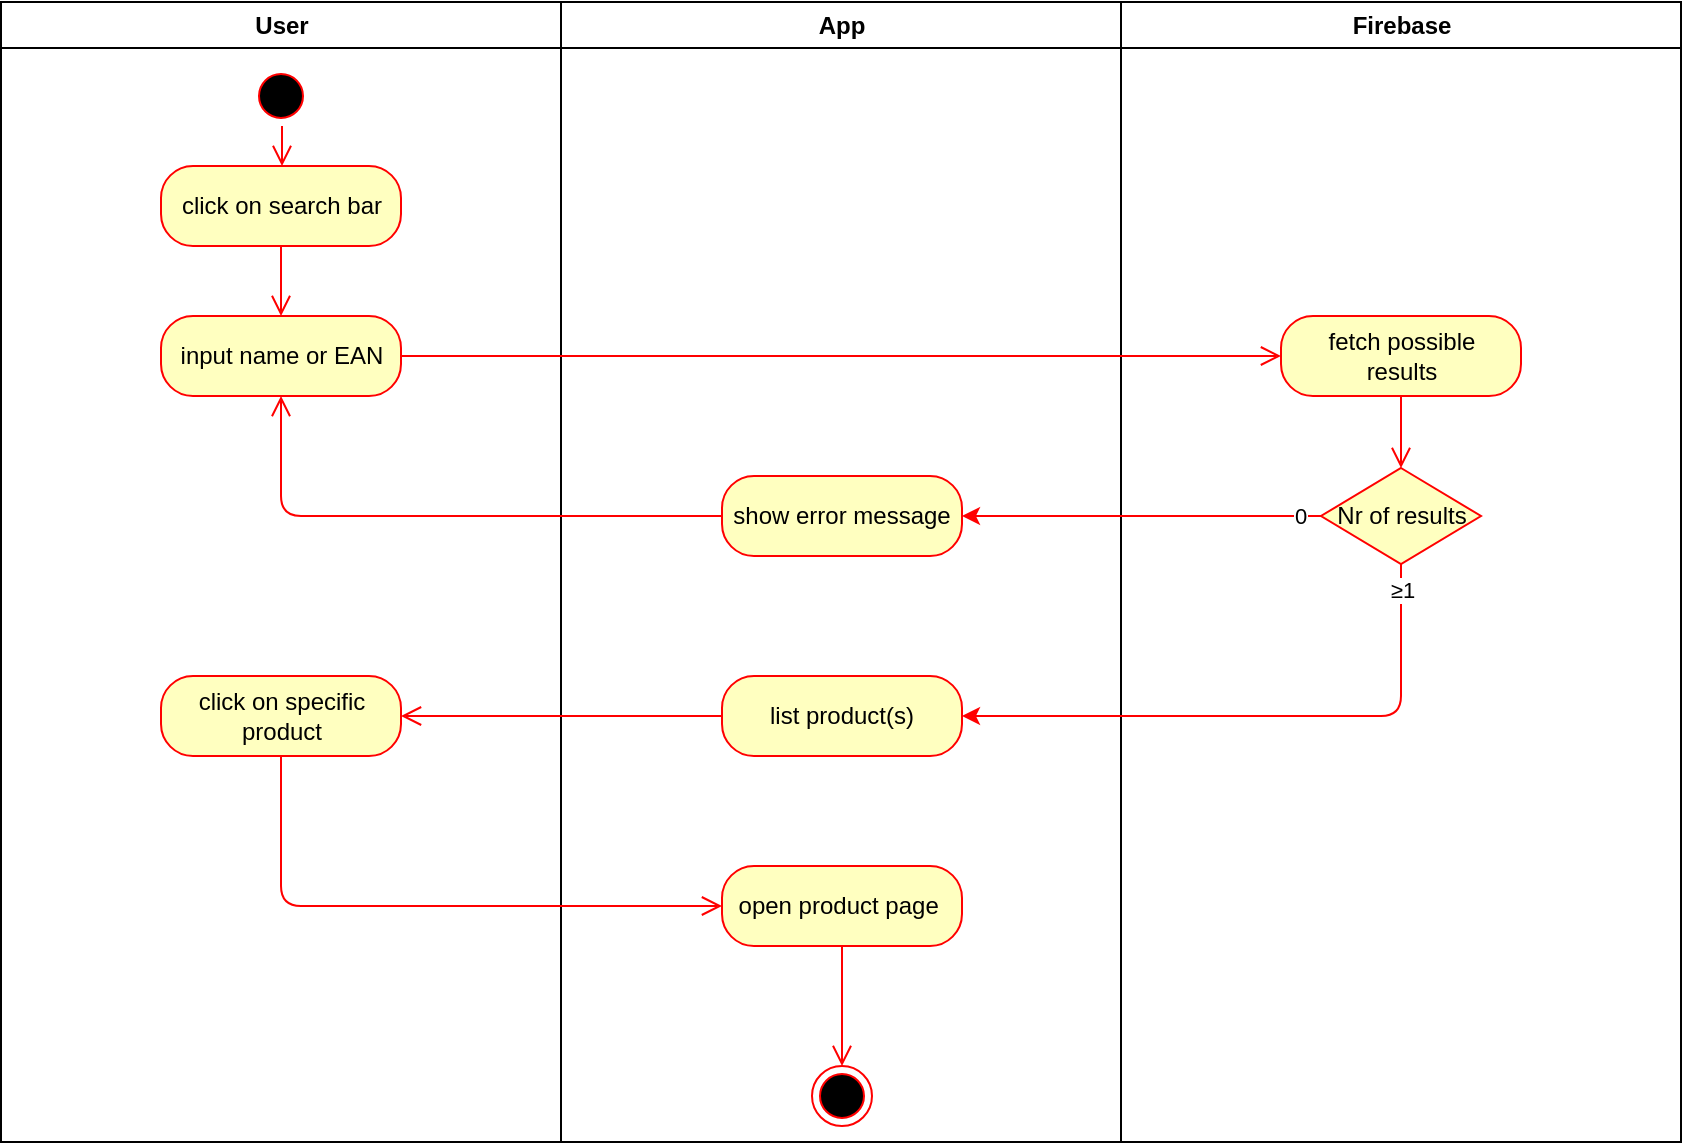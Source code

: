 <mxfile>
    <diagram name="Page-1" id="e7e014a7-5840-1c2e-5031-d8a46d1fe8dd">
        <mxGraphModel dx="1655" dy="1064" grid="1" gridSize="10" guides="1" tooltips="1" connect="1" arrows="1" fold="1" page="1" pageScale="1" pageWidth="1169" pageHeight="826" background="none" math="0" shadow="0">
            <root>
                <mxCell id="0"/>
                <mxCell id="1" parent="0"/>
                <mxCell id="2" value="User" style="swimlane;whiteSpace=wrap;movable=0;" parent="1" vertex="1">
                    <mxGeometry x="164.5" y="128" width="280" height="570" as="geometry"/>
                </mxCell>
                <mxCell id="5" value="" style="ellipse;shape=startState;fillColor=#000000;strokeColor=#ff0000;" parent="2" vertex="1">
                    <mxGeometry x="125" y="32" width="30" height="30" as="geometry"/>
                </mxCell>
                <mxCell id="6" value="" style="edgeStyle=elbowEdgeStyle;elbow=horizontal;verticalAlign=bottom;endArrow=open;endSize=8;endFill=1;rounded=1;strokeColor=#FF0000;" parent="2" source="5" edge="1">
                    <mxGeometry x="100" y="40" as="geometry">
                        <mxPoint x="140.5" y="82" as="targetPoint"/>
                    </mxGeometry>
                </mxCell>
                <mxCell id="73" value="click on search bar" style="rounded=1;whiteSpace=wrap;html=1;arcSize=40;fontColor=#000000;fillColor=#ffffc0;strokeColor=#ff0000;" vertex="1" parent="2">
                    <mxGeometry x="80" y="82" width="120" height="40" as="geometry"/>
                </mxCell>
                <mxCell id="74" value="" style="edgeStyle=orthogonalEdgeStyle;html=1;verticalAlign=bottom;endArrow=open;endSize=8;strokeColor=#ff0000;entryX=0.5;entryY=0;entryDx=0;entryDy=0;" edge="1" source="73" parent="2" target="75">
                    <mxGeometry relative="1" as="geometry">
                        <mxPoint x="140" y="152" as="targetPoint"/>
                    </mxGeometry>
                </mxCell>
                <mxCell id="75" value="input name or EAN" style="rounded=1;whiteSpace=wrap;html=1;arcSize=40;fontColor=#000000;fillColor=#ffffc0;strokeColor=#ff0000;" vertex="1" parent="2">
                    <mxGeometry x="80" y="157" width="120" height="40" as="geometry"/>
                </mxCell>
                <mxCell id="83" value="click on specific product" style="rounded=1;whiteSpace=wrap;html=1;arcSize=40;fontColor=#000000;fillColor=#ffffc0;strokeColor=#ff0000;" vertex="1" parent="2">
                    <mxGeometry x="80" y="337" width="120" height="40" as="geometry"/>
                </mxCell>
                <mxCell id="3" value="App" style="swimlane;whiteSpace=wrap;startSize=23;movable=0;" parent="1" vertex="1">
                    <mxGeometry x="444.5" y="128" width="280" height="570" as="geometry"/>
                </mxCell>
                <mxCell id="54" value="" style="ellipse;html=1;shape=endState;fillColor=#000000;strokeColor=#ff0000;" parent="3" vertex="1">
                    <mxGeometry x="125.5" y="532" width="30" height="30" as="geometry"/>
                </mxCell>
                <mxCell id="77" value="show error message" style="rounded=1;whiteSpace=wrap;html=1;arcSize=40;fontColor=#000000;fillColor=#ffffc0;strokeColor=#ff0000;" vertex="1" parent="3">
                    <mxGeometry x="80.5" y="237" width="120" height="40" as="geometry"/>
                </mxCell>
                <mxCell id="80" value="list product(s)" style="rounded=1;whiteSpace=wrap;html=1;arcSize=40;fontColor=#000000;fillColor=#ffffc0;strokeColor=#ff0000;" vertex="1" parent="3">
                    <mxGeometry x="80.5" y="337" width="120" height="40" as="geometry"/>
                </mxCell>
                <mxCell id="85" value="open product page&amp;nbsp;" style="rounded=1;whiteSpace=wrap;html=1;arcSize=40;fontColor=#000000;fillColor=#ffffc0;strokeColor=#ff0000;" vertex="1" parent="3">
                    <mxGeometry x="80.5" y="432" width="120" height="40" as="geometry"/>
                </mxCell>
                <mxCell id="86" value="" style="edgeStyle=orthogonalEdgeStyle;html=1;verticalAlign=bottom;endArrow=open;endSize=8;strokeColor=#ff0000;entryX=0.5;entryY=0;entryDx=0;entryDy=0;" edge="1" source="85" parent="3" target="54">
                    <mxGeometry relative="1" as="geometry">
                        <mxPoint x="155.5" y="522" as="targetPoint"/>
                    </mxGeometry>
                </mxCell>
                <mxCell id="4" value="Firebase" style="swimlane;whiteSpace=wrap;startSize=23;movable=0;" parent="1" vertex="1">
                    <mxGeometry x="724.5" y="128" width="280" height="570" as="geometry"/>
                </mxCell>
                <mxCell id="44" value="&lt;font color=&quot;#000000&quot;&gt;Nr of results&lt;/font&gt;" style="rhombus;whiteSpace=wrap;html=1;fillColor=#ffffc0;strokeColor=#ff0000;" parent="4" vertex="1">
                    <mxGeometry x="100" y="233" width="80" height="48" as="geometry"/>
                </mxCell>
                <mxCell id="87" value="fetch possible&lt;br style=&quot;padding: 0px ; margin: 0px&quot;&gt;results" style="rounded=1;whiteSpace=wrap;html=1;arcSize=40;fontColor=#000000;fillColor=#ffffc0;strokeColor=#ff0000;" vertex="1" parent="4">
                    <mxGeometry x="80" y="157" width="120" height="40" as="geometry"/>
                </mxCell>
                <mxCell id="88" value="" style="edgeStyle=orthogonalEdgeStyle;html=1;verticalAlign=bottom;endArrow=open;endSize=8;strokeColor=#ff0000;entryX=0.5;entryY=0;entryDx=0;entryDy=0;" edge="1" source="87" parent="4" target="44">
                    <mxGeometry relative="1" as="geometry">
                        <mxPoint x="155.5" y="152" as="targetPoint"/>
                    </mxGeometry>
                </mxCell>
                <mxCell id="61" style="edgeStyle=orthogonalEdgeStyle;rounded=1;orthogonalLoop=1;jettySize=auto;html=1;exitX=0;exitY=0.5;exitDx=0;exitDy=0;fillColor=#e51400;strokeColor=#FF0000;entryX=1;entryY=0.5;entryDx=0;entryDy=0;" parent="1" source="44" target="77" edge="1">
                    <mxGeometry relative="1" as="geometry">
                        <mxPoint x="660" y="385" as="targetPoint"/>
                        <Array as="points">
                            <mxPoint x="645" y="385"/>
                        </Array>
                    </mxGeometry>
                </mxCell>
                <mxCell id="63" value="0" style="edgeLabel;html=1;align=center;verticalAlign=middle;resizable=0;points=[];" parent="61" connectable="0" vertex="1">
                    <mxGeometry x="-0.88" relative="1" as="geometry">
                        <mxPoint as="offset"/>
                    </mxGeometry>
                </mxCell>
                <mxCell id="67" style="edgeStyle=orthogonalEdgeStyle;rounded=1;orthogonalLoop=1;jettySize=auto;html=1;exitX=0.5;exitY=1;exitDx=0;exitDy=0;entryX=1;entryY=0.5;entryDx=0;entryDy=0;strokeColor=#FF0000;" parent="1" source="44" target="80" edge="1">
                    <mxGeometry relative="1" as="geometry">
                        <mxPoint x="660" y="485" as="targetPoint"/>
                    </mxGeometry>
                </mxCell>
                <mxCell id="69" value="&lt;span style=&quot;text-align: left&quot;&gt;≥1&lt;/span&gt;" style="edgeLabel;html=1;align=center;verticalAlign=middle;resizable=0;points=[];" parent="67" connectable="0" vertex="1">
                    <mxGeometry x="-0.917" relative="1" as="geometry">
                        <mxPoint as="offset"/>
                    </mxGeometry>
                </mxCell>
                <mxCell id="76" value="" style="edgeStyle=orthogonalEdgeStyle;html=1;verticalAlign=bottom;endArrow=open;endSize=8;strokeColor=#ff0000;entryX=0;entryY=0.5;entryDx=0;entryDy=0;" edge="1" source="75" parent="1" target="87">
                    <mxGeometry relative="1" as="geometry">
                        <mxPoint x="789.5" y="305" as="targetPoint"/>
                    </mxGeometry>
                </mxCell>
                <mxCell id="78" value="" style="edgeStyle=orthogonalEdgeStyle;html=1;verticalAlign=bottom;endArrow=open;endSize=8;strokeColor=#ff0000;entryX=0.5;entryY=1;entryDx=0;entryDy=0;" edge="1" source="77" parent="1" target="75">
                    <mxGeometry relative="1" as="geometry">
                        <mxPoint x="260" y="450" as="targetPoint"/>
                    </mxGeometry>
                </mxCell>
                <mxCell id="81" value="" style="edgeStyle=orthogonalEdgeStyle;html=1;verticalAlign=bottom;endArrow=open;endSize=8;strokeColor=#ff0000;entryX=1;entryY=0.5;entryDx=0;entryDy=0;" edge="1" source="80" parent="1" target="83">
                    <mxGeometry relative="1" as="geometry">
                        <mxPoint x="379.5" y="485" as="targetPoint"/>
                    </mxGeometry>
                </mxCell>
                <mxCell id="84" value="" style="edgeStyle=orthogonalEdgeStyle;html=1;verticalAlign=bottom;endArrow=open;endSize=8;strokeColor=#ff0000;entryX=0;entryY=0.5;entryDx=0;entryDy=0;exitX=0.5;exitY=1;exitDx=0;exitDy=0;" edge="1" source="83" parent="1" target="85">
                    <mxGeometry relative="1" as="geometry">
                        <mxPoint x="510" y="585" as="targetPoint"/>
                    </mxGeometry>
                </mxCell>
            </root>
        </mxGraphModel>
    </diagram>
</mxfile>